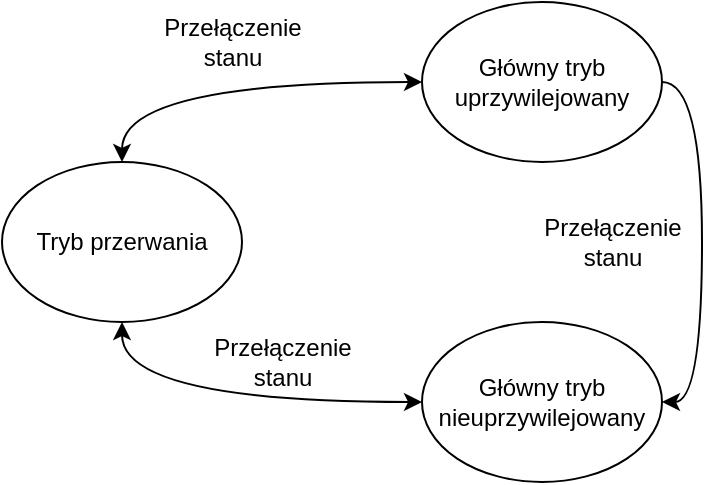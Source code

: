 <mxfile version="24.7.17">
  <diagram name="Page-1" id="0RybiHmKnfqqal4g4g9U">
    <mxGraphModel dx="819" dy="443" grid="1" gridSize="10" guides="1" tooltips="1" connect="1" arrows="1" fold="1" page="1" pageScale="1" pageWidth="850" pageHeight="1100" math="0" shadow="0">
      <root>
        <mxCell id="0" />
        <mxCell id="1" parent="0" />
        <mxCell id="4P768PnbTTSkNO5Lj-08-4" style="edgeStyle=orthogonalEdgeStyle;rounded=0;orthogonalLoop=1;jettySize=auto;html=1;exitX=0;exitY=0.5;exitDx=0;exitDy=0;entryX=0.5;entryY=0;entryDx=0;entryDy=0;curved=1;startArrow=classic;startFill=1;" edge="1" parent="1" source="4P768PnbTTSkNO5Lj-08-1" target="4P768PnbTTSkNO5Lj-08-3">
          <mxGeometry relative="1" as="geometry" />
        </mxCell>
        <mxCell id="4P768PnbTTSkNO5Lj-08-10" style="edgeStyle=orthogonalEdgeStyle;rounded=0;orthogonalLoop=1;jettySize=auto;html=1;exitX=1;exitY=0.5;exitDx=0;exitDy=0;entryX=1;entryY=0.5;entryDx=0;entryDy=0;curved=1;" edge="1" parent="1" source="4P768PnbTTSkNO5Lj-08-1" target="4P768PnbTTSkNO5Lj-08-2">
          <mxGeometry relative="1" as="geometry" />
        </mxCell>
        <mxCell id="4P768PnbTTSkNO5Lj-08-1" value="&lt;div&gt;Główny tryb&lt;/div&gt;&lt;div&gt;uprzywilejowany&lt;br&gt;&lt;/div&gt;" style="ellipse;whiteSpace=wrap;html=1;fillColor=none;" vertex="1" parent="1">
          <mxGeometry x="450" y="230" width="120" height="80" as="geometry" />
        </mxCell>
        <mxCell id="4P768PnbTTSkNO5Lj-08-6" style="edgeStyle=orthogonalEdgeStyle;rounded=0;orthogonalLoop=1;jettySize=auto;html=1;exitX=0;exitY=0.5;exitDx=0;exitDy=0;entryX=0.5;entryY=1;entryDx=0;entryDy=0;curved=1;startArrow=classic;startFill=1;" edge="1" parent="1" source="4P768PnbTTSkNO5Lj-08-2" target="4P768PnbTTSkNO5Lj-08-3">
          <mxGeometry relative="1" as="geometry" />
        </mxCell>
        <mxCell id="4P768PnbTTSkNO5Lj-08-2" value="&lt;div&gt;Główny tryb&lt;/div&gt;&lt;div&gt;nieuprzywilejowany&lt;br&gt;&lt;/div&gt;" style="ellipse;whiteSpace=wrap;html=1;fillColor=none;" vertex="1" parent="1">
          <mxGeometry x="450" y="390" width="120" height="80" as="geometry" />
        </mxCell>
        <mxCell id="4P768PnbTTSkNO5Lj-08-3" value="Tryb przerwania" style="ellipse;whiteSpace=wrap;html=1;fillColor=none;" vertex="1" parent="1">
          <mxGeometry x="240" y="310" width="120" height="80" as="geometry" />
        </mxCell>
        <mxCell id="4P768PnbTTSkNO5Lj-08-11" value="&lt;div&gt;Przełączenie&lt;/div&gt;&lt;div&gt;stanu&lt;br&gt;&lt;/div&gt;" style="text;html=1;align=center;verticalAlign=middle;resizable=0;points=[];autosize=1;strokeColor=none;fillColor=none;" vertex="1" parent="1">
          <mxGeometry x="310" y="230" width="90" height="40" as="geometry" />
        </mxCell>
        <mxCell id="4P768PnbTTSkNO5Lj-08-12" value="&lt;div&gt;Przełączenie&lt;/div&gt;&lt;div&gt;stanu&lt;br&gt;&lt;/div&gt;" style="text;html=1;align=center;verticalAlign=middle;resizable=0;points=[];autosize=1;strokeColor=none;fillColor=none;" vertex="1" parent="1">
          <mxGeometry x="335" y="390" width="90" height="40" as="geometry" />
        </mxCell>
        <mxCell id="4P768PnbTTSkNO5Lj-08-13" value="&lt;div&gt;Przełączenie&lt;/div&gt;&lt;div&gt;stanu&lt;br&gt;&lt;/div&gt;" style="text;html=1;align=center;verticalAlign=middle;resizable=0;points=[];autosize=1;strokeColor=none;fillColor=none;" vertex="1" parent="1">
          <mxGeometry x="500" y="330" width="90" height="40" as="geometry" />
        </mxCell>
      </root>
    </mxGraphModel>
  </diagram>
</mxfile>
